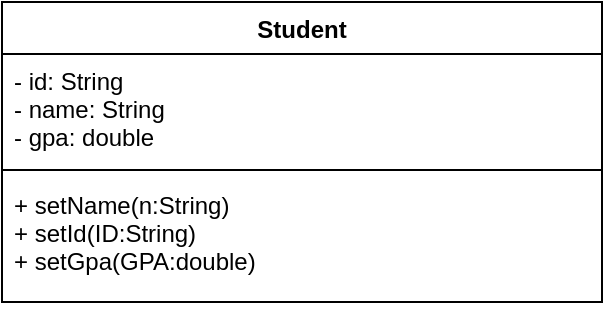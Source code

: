 <mxfile version="13.4.8" type="github">
  <diagram name="Page-1" id="e7e014a7-5840-1c2e-5031-d8a46d1fe8dd">
    <mxGraphModel dx="760" dy="401" grid="1" gridSize="10" guides="1" tooltips="1" connect="1" arrows="1" fold="1" page="1" pageScale="1" pageWidth="1169" pageHeight="826" background="#ffffff" math="0" shadow="0">
      <root>
        <mxCell id="0" />
        <mxCell id="1" parent="0" />
        <mxCell id="Py4sCWpxWhVhve4TZvOa-41" value="Student" style="swimlane;fontStyle=1;align=center;verticalAlign=top;childLayout=stackLayout;horizontal=1;startSize=26;horizontalStack=0;resizeParent=1;resizeParentMax=0;resizeLast=0;collapsible=1;marginBottom=0;" vertex="1" parent="1">
          <mxGeometry x="420" y="240" width="300" height="150" as="geometry" />
        </mxCell>
        <mxCell id="Py4sCWpxWhVhve4TZvOa-42" value="- id: String&#xa;- name: String&#xa;- gpa: double" style="text;strokeColor=none;fillColor=none;align=left;verticalAlign=top;spacingLeft=4;spacingRight=4;overflow=hidden;rotatable=0;points=[[0,0.5],[1,0.5]];portConstraint=eastwest;" vertex="1" parent="Py4sCWpxWhVhve4TZvOa-41">
          <mxGeometry y="26" width="300" height="54" as="geometry" />
        </mxCell>
        <mxCell id="Py4sCWpxWhVhve4TZvOa-43" value="" style="line;strokeWidth=1;fillColor=none;align=left;verticalAlign=middle;spacingTop=-1;spacingLeft=3;spacingRight=3;rotatable=0;labelPosition=right;points=[];portConstraint=eastwest;" vertex="1" parent="Py4sCWpxWhVhve4TZvOa-41">
          <mxGeometry y="80" width="300" height="8" as="geometry" />
        </mxCell>
        <mxCell id="Py4sCWpxWhVhve4TZvOa-44" value="+ setName(n:String)&#xa;+ setId(ID:String)&#xa;+ setGpa(GPA:double)" style="text;strokeColor=none;fillColor=none;align=left;verticalAlign=top;spacingLeft=4;spacingRight=4;overflow=hidden;rotatable=0;points=[[0,0.5],[1,0.5]];portConstraint=eastwest;" vertex="1" parent="Py4sCWpxWhVhve4TZvOa-41">
          <mxGeometry y="88" width="300" height="62" as="geometry" />
        </mxCell>
      </root>
    </mxGraphModel>
  </diagram>
</mxfile>

